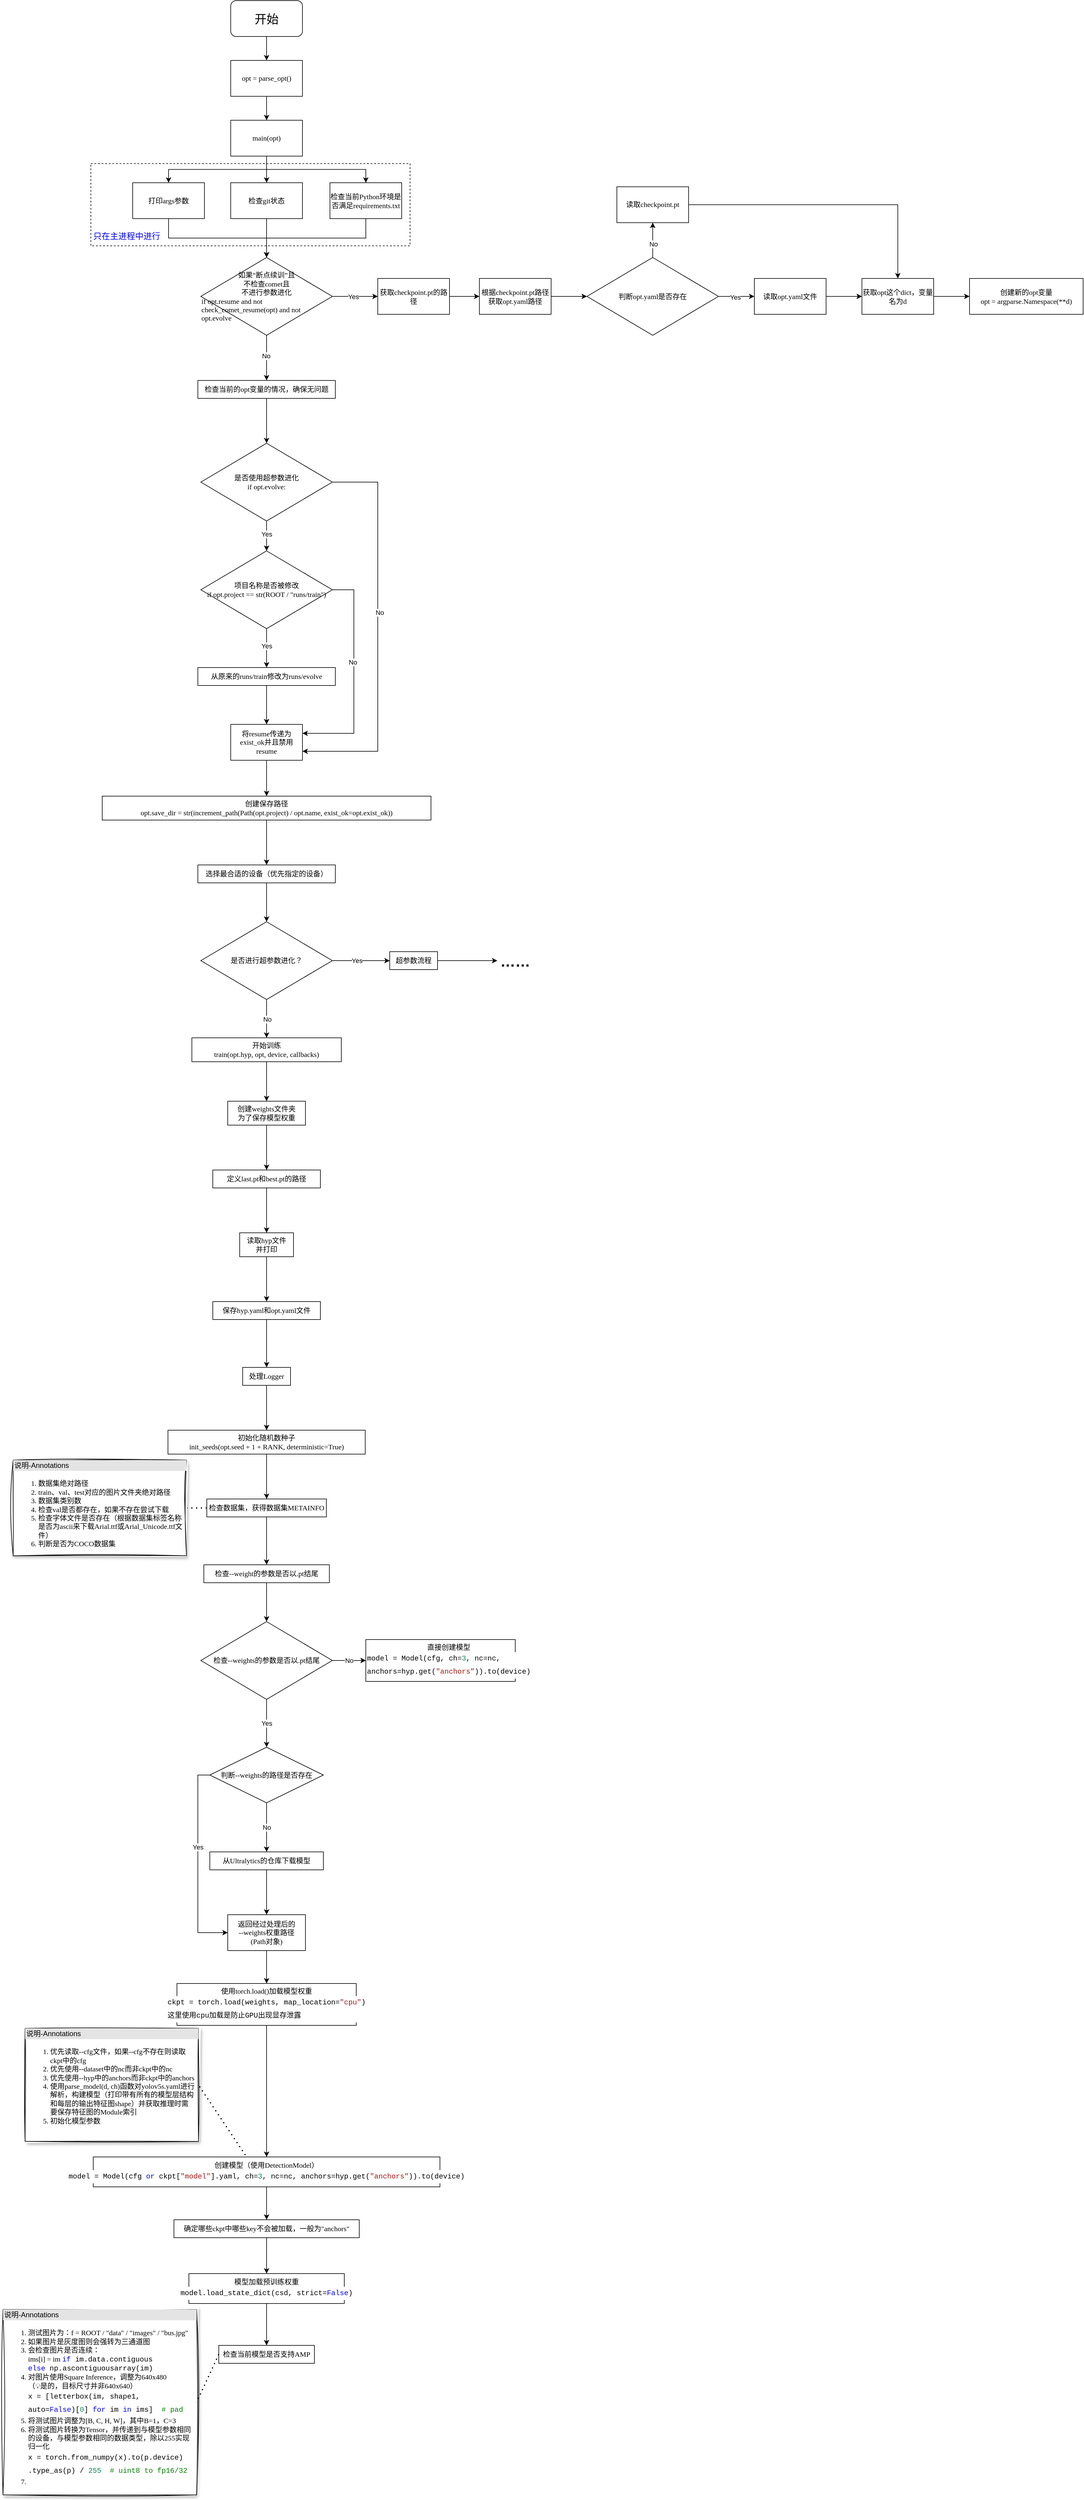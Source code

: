<mxfile version="24.4.0" type="device">
  <diagram name="第 1 页" id="eEhUsau1_-TQa2thH9IJ">
    <mxGraphModel dx="2010" dy="692" grid="1" gridSize="10" guides="1" tooltips="1" connect="1" arrows="1" fold="1" page="1" pageScale="1" pageWidth="827" pageHeight="1169" math="0" shadow="0">
      <root>
        <mxCell id="0" />
        <mxCell id="1" parent="0" />
        <mxCell id="mUQayeZ_h1jQXP3000x1-3" value="" style="edgeStyle=orthogonalEdgeStyle;rounded=0;orthogonalLoop=1;jettySize=auto;html=1;fontFamily=Sarasa Mono SC;" parent="1" source="mUQayeZ_h1jQXP3000x1-1" target="mUQayeZ_h1jQXP3000x1-2" edge="1">
          <mxGeometry relative="1" as="geometry" />
        </mxCell>
        <mxCell id="mUQayeZ_h1jQXP3000x1-1" value="开始" style="rounded=1;whiteSpace=wrap;html=1;fontSize=20;fontFamily=Sarasa Mono SC;" parent="1" vertex="1">
          <mxGeometry x="354" y="30" width="120" height="60" as="geometry" />
        </mxCell>
        <mxCell id="mUQayeZ_h1jQXP3000x1-5" value="" style="edgeStyle=orthogonalEdgeStyle;rounded=0;orthogonalLoop=1;jettySize=auto;html=1;fontFamily=Sarasa Mono SC;" parent="1" source="mUQayeZ_h1jQXP3000x1-2" target="mUQayeZ_h1jQXP3000x1-4" edge="1">
          <mxGeometry relative="1" as="geometry" />
        </mxCell>
        <mxCell id="mUQayeZ_h1jQXP3000x1-2" value="opt = parse_opt()" style="rounded=0;whiteSpace=wrap;html=1;fontFamily=Sarasa Mono SC;" parent="1" vertex="1">
          <mxGeometry x="354" y="130" width="120" height="60" as="geometry" />
        </mxCell>
        <mxCell id="mUQayeZ_h1jQXP3000x1-33" style="edgeStyle=orthogonalEdgeStyle;rounded=0;orthogonalLoop=1;jettySize=auto;html=1;exitX=0.5;exitY=1;exitDx=0;exitDy=0;entryX=0.5;entryY=0;entryDx=0;entryDy=0;" parent="1" source="mUQayeZ_h1jQXP3000x1-4" target="mUQayeZ_h1jQXP3000x1-13" edge="1">
          <mxGeometry relative="1" as="geometry" />
        </mxCell>
        <mxCell id="mUQayeZ_h1jQXP3000x1-34" style="edgeStyle=orthogonalEdgeStyle;rounded=0;orthogonalLoop=1;jettySize=auto;html=1;exitX=0.5;exitY=1;exitDx=0;exitDy=0;entryX=0.5;entryY=0;entryDx=0;entryDy=0;" parent="1" source="mUQayeZ_h1jQXP3000x1-4" target="mUQayeZ_h1jQXP3000x1-12" edge="1">
          <mxGeometry relative="1" as="geometry" />
        </mxCell>
        <mxCell id="mUQayeZ_h1jQXP3000x1-35" style="edgeStyle=orthogonalEdgeStyle;rounded=0;orthogonalLoop=1;jettySize=auto;html=1;exitX=0.5;exitY=1;exitDx=0;exitDy=0;entryX=0.5;entryY=0;entryDx=0;entryDy=0;" parent="1" source="mUQayeZ_h1jQXP3000x1-4" target="mUQayeZ_h1jQXP3000x1-14" edge="1">
          <mxGeometry relative="1" as="geometry" />
        </mxCell>
        <mxCell id="mUQayeZ_h1jQXP3000x1-4" value="main(opt)" style="rounded=0;whiteSpace=wrap;html=1;fontFamily=Sarasa Mono SC;" parent="1" vertex="1">
          <mxGeometry x="354" y="230" width="120" height="60" as="geometry" />
        </mxCell>
        <mxCell id="mUQayeZ_h1jQXP3000x1-27" style="edgeStyle=orthogonalEdgeStyle;rounded=0;orthogonalLoop=1;jettySize=auto;html=1;exitX=0.5;exitY=1;exitDx=0;exitDy=0;entryX=0.5;entryY=0;entryDx=0;entryDy=0;" parent="1" source="mUQayeZ_h1jQXP3000x1-12" target="mUQayeZ_h1jQXP3000x1-26" edge="1">
          <mxGeometry relative="1" as="geometry" />
        </mxCell>
        <mxCell id="mUQayeZ_h1jQXP3000x1-12" value="打印args参数" style="rounded=0;whiteSpace=wrap;html=1;fontFamily=Sarasa Mono SC;" parent="1" vertex="1">
          <mxGeometry x="190" y="334.5" width="120" height="60" as="geometry" />
        </mxCell>
        <mxCell id="mUQayeZ_h1jQXP3000x1-28" style="edgeStyle=orthogonalEdgeStyle;rounded=0;orthogonalLoop=1;jettySize=auto;html=1;exitX=0.5;exitY=1;exitDx=0;exitDy=0;entryX=0.5;entryY=0;entryDx=0;entryDy=0;" parent="1" source="mUQayeZ_h1jQXP3000x1-13" target="mUQayeZ_h1jQXP3000x1-26" edge="1">
          <mxGeometry relative="1" as="geometry" />
        </mxCell>
        <mxCell id="mUQayeZ_h1jQXP3000x1-13" value="检查git状态" style="rounded=0;whiteSpace=wrap;html=1;fontFamily=Sarasa Mono SC;" parent="1" vertex="1">
          <mxGeometry x="354" y="334.5" width="120" height="60" as="geometry" />
        </mxCell>
        <mxCell id="mUQayeZ_h1jQXP3000x1-29" style="edgeStyle=orthogonalEdgeStyle;rounded=0;orthogonalLoop=1;jettySize=auto;html=1;exitX=0.5;exitY=1;exitDx=0;exitDy=0;entryX=0.5;entryY=0;entryDx=0;entryDy=0;" parent="1" source="mUQayeZ_h1jQXP3000x1-14" target="mUQayeZ_h1jQXP3000x1-26" edge="1">
          <mxGeometry relative="1" as="geometry" />
        </mxCell>
        <mxCell id="mUQayeZ_h1jQXP3000x1-14" value="检查当前Python环境是否满足requirements.txt" style="rounded=0;whiteSpace=wrap;html=1;fontFamily=Sarasa Mono SC;" parent="1" vertex="1">
          <mxGeometry x="520" y="334.5" width="120" height="60" as="geometry" />
        </mxCell>
        <mxCell id="mUQayeZ_h1jQXP3000x1-38" value="" style="edgeStyle=orthogonalEdgeStyle;rounded=0;orthogonalLoop=1;jettySize=auto;html=1;" parent="1" source="mUQayeZ_h1jQXP3000x1-26" target="mUQayeZ_h1jQXP3000x1-37" edge="1">
          <mxGeometry relative="1" as="geometry" />
        </mxCell>
        <mxCell id="mUQayeZ_h1jQXP3000x1-39" value="Yes" style="edgeLabel;html=1;align=center;verticalAlign=middle;resizable=0;points=[];" parent="mUQayeZ_h1jQXP3000x1-38" vertex="1" connectable="0">
          <mxGeometry x="-0.175" y="3" relative="1" as="geometry">
            <mxPoint x="3" y="3" as="offset" />
          </mxGeometry>
        </mxCell>
        <mxCell id="mUQayeZ_h1jQXP3000x1-57" style="edgeStyle=orthogonalEdgeStyle;rounded=0;orthogonalLoop=1;jettySize=auto;html=1;exitX=0.5;exitY=1;exitDx=0;exitDy=0;entryX=0.5;entryY=0;entryDx=0;entryDy=0;" parent="1" source="mUQayeZ_h1jQXP3000x1-26" target="mUQayeZ_h1jQXP3000x1-56" edge="1">
          <mxGeometry relative="1" as="geometry" />
        </mxCell>
        <mxCell id="mUQayeZ_h1jQXP3000x1-58" value="No" style="edgeLabel;html=1;align=center;verticalAlign=middle;resizable=0;points=[];" parent="mUQayeZ_h1jQXP3000x1-57" vertex="1" connectable="0">
          <mxGeometry x="-0.085" y="-1" relative="1" as="geometry">
            <mxPoint as="offset" />
          </mxGeometry>
        </mxCell>
        <mxCell id="mUQayeZ_h1jQXP3000x1-26" value="&lt;div&gt;如果“断点续训”且&lt;/div&gt;&lt;div&gt;不检查comet且&lt;/div&gt;&lt;div&gt;不进行参数进化&lt;/div&gt;&lt;div style=&quot;text-align: left;&quot;&gt;&lt;span style=&quot;background-color: initial;&quot;&gt;if opt.resume and not check_comet_resume(opt) and not opt.evolve&lt;/span&gt;&lt;/div&gt;" style="rhombus;whiteSpace=wrap;html=1;fontFamily=Sarasa Mono SC;" parent="1" vertex="1">
          <mxGeometry x="304" y="459.5" width="220" height="130" as="geometry" />
        </mxCell>
        <mxCell id="mUQayeZ_h1jQXP3000x1-41" value="" style="edgeStyle=orthogonalEdgeStyle;rounded=0;orthogonalLoop=1;jettySize=auto;html=1;" parent="1" source="mUQayeZ_h1jQXP3000x1-37" target="mUQayeZ_h1jQXP3000x1-40" edge="1">
          <mxGeometry relative="1" as="geometry" />
        </mxCell>
        <mxCell id="mUQayeZ_h1jQXP3000x1-37" value="获取checkpoint.pt的路径" style="rounded=0;whiteSpace=wrap;html=1;fontFamily=Sarasa Mono SC;" parent="1" vertex="1">
          <mxGeometry x="600" y="494.5" width="120" height="60" as="geometry" />
        </mxCell>
        <mxCell id="mUQayeZ_h1jQXP3000x1-43" value="" style="edgeStyle=orthogonalEdgeStyle;rounded=0;orthogonalLoop=1;jettySize=auto;html=1;" parent="1" source="mUQayeZ_h1jQXP3000x1-40" target="mUQayeZ_h1jQXP3000x1-42" edge="1">
          <mxGeometry relative="1" as="geometry" />
        </mxCell>
        <mxCell id="mUQayeZ_h1jQXP3000x1-40" value="根据checkpoint.pt路径获取opt.yaml路径" style="rounded=0;whiteSpace=wrap;html=1;fontFamily=Sarasa Mono SC;" parent="1" vertex="1">
          <mxGeometry x="770" y="494.5" width="120" height="60" as="geometry" />
        </mxCell>
        <mxCell id="mUQayeZ_h1jQXP3000x1-45" value="" style="edgeStyle=orthogonalEdgeStyle;rounded=0;orthogonalLoop=1;jettySize=auto;html=1;" parent="1" source="mUQayeZ_h1jQXP3000x1-42" target="mUQayeZ_h1jQXP3000x1-44" edge="1">
          <mxGeometry relative="1" as="geometry" />
        </mxCell>
        <mxCell id="mUQayeZ_h1jQXP3000x1-46" value="Yes" style="edgeLabel;html=1;align=center;verticalAlign=middle;resizable=0;points=[];" parent="mUQayeZ_h1jQXP3000x1-45" vertex="1" connectable="0">
          <mxGeometry x="-0.072" y="-1" relative="1" as="geometry">
            <mxPoint as="offset" />
          </mxGeometry>
        </mxCell>
        <mxCell id="mUQayeZ_h1jQXP3000x1-48" value="" style="edgeStyle=orthogonalEdgeStyle;rounded=0;orthogonalLoop=1;jettySize=auto;html=1;" parent="1" source="mUQayeZ_h1jQXP3000x1-42" target="mUQayeZ_h1jQXP3000x1-47" edge="1">
          <mxGeometry relative="1" as="geometry" />
        </mxCell>
        <mxCell id="mUQayeZ_h1jQXP3000x1-49" value="No" style="edgeLabel;html=1;align=center;verticalAlign=middle;resizable=0;points=[];" parent="mUQayeZ_h1jQXP3000x1-48" vertex="1" connectable="0">
          <mxGeometry x="-0.233" y="-1" relative="1" as="geometry">
            <mxPoint as="offset" />
          </mxGeometry>
        </mxCell>
        <mxCell id="mUQayeZ_h1jQXP3000x1-42" value="判断opt.yaml是否存在&lt;div&gt;&lt;/div&gt;" style="rhombus;whiteSpace=wrap;html=1;fontFamily=Sarasa Mono SC;" parent="1" vertex="1">
          <mxGeometry x="950" y="459.5" width="220" height="130" as="geometry" />
        </mxCell>
        <mxCell id="mUQayeZ_h1jQXP3000x1-52" value="" style="edgeStyle=orthogonalEdgeStyle;rounded=0;orthogonalLoop=1;jettySize=auto;html=1;" parent="1" source="mUQayeZ_h1jQXP3000x1-44" target="mUQayeZ_h1jQXP3000x1-51" edge="1">
          <mxGeometry relative="1" as="geometry" />
        </mxCell>
        <mxCell id="mUQayeZ_h1jQXP3000x1-44" value="读取opt.yaml文件" style="rounded=0;whiteSpace=wrap;html=1;fontFamily=Sarasa Mono SC;" parent="1" vertex="1">
          <mxGeometry x="1230" y="494.5" width="120" height="60" as="geometry" />
        </mxCell>
        <mxCell id="mUQayeZ_h1jQXP3000x1-53" style="edgeStyle=orthogonalEdgeStyle;rounded=0;orthogonalLoop=1;jettySize=auto;html=1;exitX=1;exitY=0.5;exitDx=0;exitDy=0;" parent="1" source="mUQayeZ_h1jQXP3000x1-47" target="mUQayeZ_h1jQXP3000x1-51" edge="1">
          <mxGeometry relative="1" as="geometry" />
        </mxCell>
        <mxCell id="mUQayeZ_h1jQXP3000x1-47" value="读取checkpoint.pt" style="rounded=0;whiteSpace=wrap;html=1;fontFamily=Sarasa Mono SC;" parent="1" vertex="1">
          <mxGeometry x="1000" y="341.25" width="120" height="60" as="geometry" />
        </mxCell>
        <mxCell id="mUQayeZ_h1jQXP3000x1-50" value="只在主进程中进行" style="rounded=1;whiteSpace=wrap;html=1;fontFamily=Sarasa Mono SC;fillColor=none;strokeColor=none;fontColor=#0000FF;fontSize=14;" parent="1" vertex="1">
          <mxGeometry x="120" y="410" width="120" height="30" as="geometry" />
        </mxCell>
        <mxCell id="mUQayeZ_h1jQXP3000x1-55" value="" style="edgeStyle=orthogonalEdgeStyle;rounded=0;orthogonalLoop=1;jettySize=auto;html=1;" parent="1" source="mUQayeZ_h1jQXP3000x1-51" target="mUQayeZ_h1jQXP3000x1-54" edge="1">
          <mxGeometry relative="1" as="geometry" />
        </mxCell>
        <mxCell id="mUQayeZ_h1jQXP3000x1-51" value="获取opt这个dict，变量名为d" style="rounded=0;whiteSpace=wrap;html=1;fontFamily=Sarasa Mono SC;" parent="1" vertex="1">
          <mxGeometry x="1410" y="494.5" width="120" height="60" as="geometry" />
        </mxCell>
        <mxCell id="mUQayeZ_h1jQXP3000x1-54" value="创建新的opt变量&lt;br&gt;opt = argparse.Namespace(**d)" style="rounded=0;whiteSpace=wrap;html=1;fontFamily=Sarasa Mono SC;" parent="1" vertex="1">
          <mxGeometry x="1590" y="494.5" width="190" height="60" as="geometry" />
        </mxCell>
        <mxCell id="mUQayeZ_h1jQXP3000x1-60" value="" style="edgeStyle=orthogonalEdgeStyle;rounded=0;orthogonalLoop=1;jettySize=auto;html=1;" parent="1" source="mUQayeZ_h1jQXP3000x1-56" target="mUQayeZ_h1jQXP3000x1-59" edge="1">
          <mxGeometry relative="1" as="geometry" />
        </mxCell>
        <mxCell id="mUQayeZ_h1jQXP3000x1-56" value="检查当前的opt变量的情况，确保无问题" style="rounded=0;whiteSpace=wrap;html=1;fontFamily=Sarasa Mono SC;" parent="1" vertex="1">
          <mxGeometry x="299" y="665" width="230" height="30" as="geometry" />
        </mxCell>
        <mxCell id="mUQayeZ_h1jQXP3000x1-63" value="" style="edgeStyle=orthogonalEdgeStyle;rounded=0;orthogonalLoop=1;jettySize=auto;html=1;" parent="1" source="mUQayeZ_h1jQXP3000x1-59" target="mUQayeZ_h1jQXP3000x1-62" edge="1">
          <mxGeometry relative="1" as="geometry" />
        </mxCell>
        <mxCell id="mUQayeZ_h1jQXP3000x1-64" value="Yes" style="edgeLabel;html=1;align=center;verticalAlign=middle;resizable=0;points=[];" parent="mUQayeZ_h1jQXP3000x1-63" vertex="1" connectable="0">
          <mxGeometry x="-0.113" relative="1" as="geometry">
            <mxPoint as="offset" />
          </mxGeometry>
        </mxCell>
        <mxCell id="mUQayeZ_h1jQXP3000x1-70" style="edgeStyle=orthogonalEdgeStyle;rounded=0;orthogonalLoop=1;jettySize=auto;html=1;exitX=1;exitY=0.5;exitDx=0;exitDy=0;entryX=1;entryY=0.75;entryDx=0;entryDy=0;" parent="1" source="mUQayeZ_h1jQXP3000x1-59" target="mUQayeZ_h1jQXP3000x1-68" edge="1">
          <mxGeometry relative="1" as="geometry">
            <mxPoint x="540" y="1310" as="targetPoint" />
            <Array as="points">
              <mxPoint x="600" y="835" />
              <mxPoint x="600" y="1285" />
            </Array>
          </mxGeometry>
        </mxCell>
        <mxCell id="mUQayeZ_h1jQXP3000x1-71" value="No" style="edgeLabel;html=1;align=center;verticalAlign=middle;resizable=0;points=[];" parent="mUQayeZ_h1jQXP3000x1-70" vertex="1" connectable="0">
          <mxGeometry x="-0.1" y="3" relative="1" as="geometry">
            <mxPoint as="offset" />
          </mxGeometry>
        </mxCell>
        <mxCell id="mUQayeZ_h1jQXP3000x1-59" value="&lt;div&gt;是否使用超参数进化&lt;/div&gt;&lt;div&gt;if opt.evolve:&lt;br&gt;&lt;/div&gt;" style="rhombus;whiteSpace=wrap;html=1;fontFamily=Sarasa Mono SC;" parent="1" vertex="1">
          <mxGeometry x="304" y="770" width="220" height="130" as="geometry" />
        </mxCell>
        <mxCell id="mUQayeZ_h1jQXP3000x1-66" value="" style="edgeStyle=orthogonalEdgeStyle;rounded=0;orthogonalLoop=1;jettySize=auto;html=1;" parent="1" source="mUQayeZ_h1jQXP3000x1-62" target="mUQayeZ_h1jQXP3000x1-65" edge="1">
          <mxGeometry relative="1" as="geometry" />
        </mxCell>
        <mxCell id="mUQayeZ_h1jQXP3000x1-67" value="Yes" style="edgeLabel;html=1;align=center;verticalAlign=middle;resizable=0;points=[];" parent="mUQayeZ_h1jQXP3000x1-66" vertex="1" connectable="0">
          <mxGeometry x="-0.113" relative="1" as="geometry">
            <mxPoint as="offset" />
          </mxGeometry>
        </mxCell>
        <mxCell id="mUQayeZ_h1jQXP3000x1-72" style="edgeStyle=orthogonalEdgeStyle;rounded=0;orthogonalLoop=1;jettySize=auto;html=1;exitX=1;exitY=0.5;exitDx=0;exitDy=0;entryX=1;entryY=0.25;entryDx=0;entryDy=0;" parent="1" source="mUQayeZ_h1jQXP3000x1-62" target="mUQayeZ_h1jQXP3000x1-68" edge="1">
          <mxGeometry relative="1" as="geometry">
            <Array as="points">
              <mxPoint x="560" y="1015" />
              <mxPoint x="560" y="1255" />
            </Array>
          </mxGeometry>
        </mxCell>
        <mxCell id="mUQayeZ_h1jQXP3000x1-74" value="No" style="edgeLabel;html=1;align=center;verticalAlign=middle;resizable=0;points=[];" parent="mUQayeZ_h1jQXP3000x1-72" vertex="1" connectable="0">
          <mxGeometry x="-0.134" y="-2" relative="1" as="geometry">
            <mxPoint as="offset" />
          </mxGeometry>
        </mxCell>
        <mxCell id="mUQayeZ_h1jQXP3000x1-62" value="&lt;div&gt;项目名称是否被修改&lt;br&gt;if opt.project == str(ROOT / &quot;runs/train&quot;)&lt;br&gt;&lt;/div&gt;" style="rhombus;whiteSpace=wrap;html=1;fontFamily=Sarasa Mono SC;" parent="1" vertex="1">
          <mxGeometry x="304" y="950" width="220" height="130" as="geometry" />
        </mxCell>
        <mxCell id="mUQayeZ_h1jQXP3000x1-69" style="edgeStyle=orthogonalEdgeStyle;rounded=0;orthogonalLoop=1;jettySize=auto;html=1;exitX=0.5;exitY=1;exitDx=0;exitDy=0;" parent="1" source="mUQayeZ_h1jQXP3000x1-65" target="mUQayeZ_h1jQXP3000x1-68" edge="1">
          <mxGeometry relative="1" as="geometry" />
        </mxCell>
        <mxCell id="mUQayeZ_h1jQXP3000x1-65" value="从原来的runs/train修改为runs/evolve" style="rounded=0;whiteSpace=wrap;html=1;fontFamily=Sarasa Mono SC;" parent="1" vertex="1">
          <mxGeometry x="299" y="1145" width="230" height="30" as="geometry" />
        </mxCell>
        <mxCell id="mUQayeZ_h1jQXP3000x1-77" value="" style="edgeStyle=orthogonalEdgeStyle;rounded=0;orthogonalLoop=1;jettySize=auto;html=1;" parent="1" source="mUQayeZ_h1jQXP3000x1-68" target="mUQayeZ_h1jQXP3000x1-76" edge="1">
          <mxGeometry relative="1" as="geometry" />
        </mxCell>
        <mxCell id="mUQayeZ_h1jQXP3000x1-68" value="将resume传递为exist_ok并且禁用resume" style="rounded=0;whiteSpace=wrap;html=1;fontFamily=Sarasa Mono SC;" parent="1" vertex="1">
          <mxGeometry x="354" y="1240" width="120" height="60" as="geometry" />
        </mxCell>
        <mxCell id="Hkj60ymFyCVUOzTCcBYO-2" value="" style="edgeStyle=orthogonalEdgeStyle;rounded=0;orthogonalLoop=1;jettySize=auto;html=1;" parent="1" source="mUQayeZ_h1jQXP3000x1-76" target="Hkj60ymFyCVUOzTCcBYO-1" edge="1">
          <mxGeometry relative="1" as="geometry" />
        </mxCell>
        <mxCell id="mUQayeZ_h1jQXP3000x1-76" value="&lt;div&gt;创建保存路径&lt;/div&gt;&lt;div style=&quot;text-align: left;&quot;&gt;opt.save_dir = str(increment_path(Path(opt.project) / opt.name, exist_ok=opt.exist_ok))&lt;/div&gt;" style="rounded=0;whiteSpace=wrap;html=1;fontFamily=Sarasa Mono SC;align=center;" parent="1" vertex="1">
          <mxGeometry x="139" y="1360" width="550" height="40" as="geometry" />
        </mxCell>
        <mxCell id="Hkj60ymFyCVUOzTCcBYO-5" value="" style="edgeStyle=orthogonalEdgeStyle;rounded=0;orthogonalLoop=1;jettySize=auto;html=1;" parent="1" source="Hkj60ymFyCVUOzTCcBYO-1" target="Hkj60ymFyCVUOzTCcBYO-3" edge="1">
          <mxGeometry relative="1" as="geometry" />
        </mxCell>
        <mxCell id="Hkj60ymFyCVUOzTCcBYO-1" value="选择最合适的设备（优先指定的设备）" style="rounded=0;whiteSpace=wrap;html=1;fontFamily=Sarasa Mono SC;" parent="1" vertex="1">
          <mxGeometry x="299" y="1475" width="230" height="30" as="geometry" />
        </mxCell>
        <mxCell id="Hkj60ymFyCVUOzTCcBYO-6" value="" style="edgeStyle=orthogonalEdgeStyle;rounded=0;orthogonalLoop=1;jettySize=auto;html=1;" parent="1" source="Hkj60ymFyCVUOzTCcBYO-3" target="Hkj60ymFyCVUOzTCcBYO-4" edge="1">
          <mxGeometry relative="1" as="geometry" />
        </mxCell>
        <mxCell id="Hkj60ymFyCVUOzTCcBYO-7" value="Yes" style="edgeLabel;html=1;align=center;verticalAlign=middle;resizable=0;points=[];" parent="Hkj60ymFyCVUOzTCcBYO-6" vertex="1" connectable="0">
          <mxGeometry x="-0.158" relative="1" as="geometry">
            <mxPoint as="offset" />
          </mxGeometry>
        </mxCell>
        <mxCell id="Hkj60ymFyCVUOzTCcBYO-11" value="" style="edgeStyle=orthogonalEdgeStyle;rounded=0;orthogonalLoop=1;jettySize=auto;html=1;" parent="1" source="Hkj60ymFyCVUOzTCcBYO-3" target="Hkj60ymFyCVUOzTCcBYO-8" edge="1">
          <mxGeometry relative="1" as="geometry" />
        </mxCell>
        <mxCell id="Hkj60ymFyCVUOzTCcBYO-12" value="No" style="edgeLabel;html=1;align=center;verticalAlign=middle;resizable=0;points=[];" parent="Hkj60ymFyCVUOzTCcBYO-11" vertex="1" connectable="0">
          <mxGeometry x="0.037" y="1" relative="1" as="geometry">
            <mxPoint as="offset" />
          </mxGeometry>
        </mxCell>
        <mxCell id="Hkj60ymFyCVUOzTCcBYO-3" value="&lt;div&gt;是否进行超参数进化？&lt;/div&gt;" style="rhombus;whiteSpace=wrap;html=1;fontFamily=Sarasa Mono SC;" parent="1" vertex="1">
          <mxGeometry x="304" y="1570" width="220" height="130" as="geometry" />
        </mxCell>
        <mxCell id="Hkj60ymFyCVUOzTCcBYO-10" value="" style="edgeStyle=orthogonalEdgeStyle;rounded=0;orthogonalLoop=1;jettySize=auto;html=1;" parent="1" source="Hkj60ymFyCVUOzTCcBYO-4" target="Hkj60ymFyCVUOzTCcBYO-9" edge="1">
          <mxGeometry relative="1" as="geometry" />
        </mxCell>
        <mxCell id="Hkj60ymFyCVUOzTCcBYO-4" value="超参数流程" style="rounded=0;whiteSpace=wrap;html=1;fontFamily=Sarasa Mono SC;" parent="1" vertex="1">
          <mxGeometry x="620" y="1620" width="80" height="30" as="geometry" />
        </mxCell>
        <mxCell id="Hkj60ymFyCVUOzTCcBYO-14" value="" style="edgeStyle=orthogonalEdgeStyle;rounded=0;orthogonalLoop=1;jettySize=auto;html=1;" parent="1" source="Hkj60ymFyCVUOzTCcBYO-8" target="Hkj60ymFyCVUOzTCcBYO-13" edge="1">
          <mxGeometry relative="1" as="geometry" />
        </mxCell>
        <mxCell id="Hkj60ymFyCVUOzTCcBYO-8" value="开始训练&lt;br&gt;train(opt.hyp, opt, device, callbacks)" style="rounded=0;whiteSpace=wrap;html=1;fontFamily=Sarasa Mono SC;" parent="1" vertex="1">
          <mxGeometry x="289" y="1764" width="250" height="40" as="geometry" />
        </mxCell>
        <mxCell id="Hkj60ymFyCVUOzTCcBYO-9" value="……" style="text;html=1;align=center;verticalAlign=middle;whiteSpace=wrap;rounded=0;fontSize=25;fontStyle=1" parent="1" vertex="1">
          <mxGeometry x="800" y="1620" width="60" height="30" as="geometry" />
        </mxCell>
        <mxCell id="Hkj60ymFyCVUOzTCcBYO-16" value="" style="edgeStyle=orthogonalEdgeStyle;rounded=0;orthogonalLoop=1;jettySize=auto;html=1;" parent="1" source="Hkj60ymFyCVUOzTCcBYO-13" target="Hkj60ymFyCVUOzTCcBYO-15" edge="1">
          <mxGeometry relative="1" as="geometry" />
        </mxCell>
        <mxCell id="Hkj60ymFyCVUOzTCcBYO-13" value="创建weights文件夹&lt;br&gt;为了保存模型权重" style="rounded=0;whiteSpace=wrap;html=1;fontFamily=Sarasa Mono SC;" parent="1" vertex="1">
          <mxGeometry x="349" y="1870" width="130" height="40" as="geometry" />
        </mxCell>
        <mxCell id="Hkj60ymFyCVUOzTCcBYO-18" value="" style="edgeStyle=orthogonalEdgeStyle;rounded=0;orthogonalLoop=1;jettySize=auto;html=1;" parent="1" source="Hkj60ymFyCVUOzTCcBYO-15" target="Hkj60ymFyCVUOzTCcBYO-17" edge="1">
          <mxGeometry relative="1" as="geometry" />
        </mxCell>
        <mxCell id="Hkj60ymFyCVUOzTCcBYO-15" value="定义last.pt和best.pt的路径" style="rounded=0;whiteSpace=wrap;html=1;fontFamily=Sarasa Mono SC;" parent="1" vertex="1">
          <mxGeometry x="324" y="1985" width="180" height="30" as="geometry" />
        </mxCell>
        <mxCell id="Hkj60ymFyCVUOzTCcBYO-20" value="" style="edgeStyle=orthogonalEdgeStyle;rounded=0;orthogonalLoop=1;jettySize=auto;html=1;" parent="1" source="Hkj60ymFyCVUOzTCcBYO-17" target="Hkj60ymFyCVUOzTCcBYO-19" edge="1">
          <mxGeometry relative="1" as="geometry" />
        </mxCell>
        <mxCell id="Hkj60ymFyCVUOzTCcBYO-17" value="读取hyp文件&lt;br&gt;并打印" style="rounded=0;whiteSpace=wrap;html=1;fontFamily=Sarasa Mono SC;" parent="1" vertex="1">
          <mxGeometry x="369" y="2090" width="90" height="40" as="geometry" />
        </mxCell>
        <mxCell id="Hkj60ymFyCVUOzTCcBYO-22" value="" style="edgeStyle=orthogonalEdgeStyle;rounded=0;orthogonalLoop=1;jettySize=auto;html=1;" parent="1" source="Hkj60ymFyCVUOzTCcBYO-19" target="Hkj60ymFyCVUOzTCcBYO-21" edge="1">
          <mxGeometry relative="1" as="geometry" />
        </mxCell>
        <mxCell id="Hkj60ymFyCVUOzTCcBYO-19" value="保存hyp.yaml和opt.yaml文件" style="rounded=0;whiteSpace=wrap;html=1;fontFamily=Sarasa Mono SC;" parent="1" vertex="1">
          <mxGeometry x="324" y="2205" width="180" height="30" as="geometry" />
        </mxCell>
        <mxCell id="Hkj60ymFyCVUOzTCcBYO-24" value="" style="edgeStyle=orthogonalEdgeStyle;rounded=0;orthogonalLoop=1;jettySize=auto;html=1;" parent="1" source="Hkj60ymFyCVUOzTCcBYO-21" target="Hkj60ymFyCVUOzTCcBYO-23" edge="1">
          <mxGeometry relative="1" as="geometry" />
        </mxCell>
        <mxCell id="Hkj60ymFyCVUOzTCcBYO-21" value="处理Logger" style="rounded=0;whiteSpace=wrap;html=1;fontFamily=Sarasa Mono SC;" parent="1" vertex="1">
          <mxGeometry x="374" y="2315" width="80" height="30" as="geometry" />
        </mxCell>
        <mxCell id="Hkj60ymFyCVUOzTCcBYO-26" value="" style="edgeStyle=orthogonalEdgeStyle;rounded=0;orthogonalLoop=1;jettySize=auto;html=1;" parent="1" source="Hkj60ymFyCVUOzTCcBYO-23" target="Hkj60ymFyCVUOzTCcBYO-25" edge="1">
          <mxGeometry relative="1" as="geometry" />
        </mxCell>
        <mxCell id="Hkj60ymFyCVUOzTCcBYO-23" value="初始化随机数种子&lt;br&gt;init_seeds(opt.seed + 1 + RANK, deterministic=True)" style="rounded=0;whiteSpace=wrap;html=1;fontFamily=Sarasa Mono SC;" parent="1" vertex="1">
          <mxGeometry x="249" y="2420" width="330" height="40" as="geometry" />
        </mxCell>
        <mxCell id="BCvLZIbYuzWnrw0KbmkF-1" value="" style="edgeStyle=orthogonalEdgeStyle;rounded=0;orthogonalLoop=1;jettySize=auto;html=1;" edge="1" parent="1" source="Hkj60ymFyCVUOzTCcBYO-25" target="Hkj60ymFyCVUOzTCcBYO-38">
          <mxGeometry relative="1" as="geometry" />
        </mxCell>
        <mxCell id="Hkj60ymFyCVUOzTCcBYO-25" value="检查数据集，获得数据集METAINFO" style="rounded=0;whiteSpace=wrap;html=1;fontFamily=Sarasa Mono SC;" parent="1" vertex="1">
          <mxGeometry x="314" y="2535" width="200" height="30" as="geometry" />
        </mxCell>
        <mxCell id="Hkj60ymFyCVUOzTCcBYO-27" value="" style="endArrow=none;dashed=1;html=1;dashPattern=1 3;strokeWidth=2;rounded=0;exitX=0;exitY=0.5;exitDx=0;exitDy=0;entryX=1;entryY=0.5;entryDx=0;entryDy=0;" parent="1" source="Hkj60ymFyCVUOzTCcBYO-25" edge="1" target="Hkj60ymFyCVUOzTCcBYO-37">
          <mxGeometry width="50" height="50" relative="1" as="geometry">
            <mxPoint x="340" y="2560" as="sourcePoint" />
            <mxPoint x="310" y="2510" as="targetPoint" />
          </mxGeometry>
        </mxCell>
        <mxCell id="Hkj60ymFyCVUOzTCcBYO-28" value="" style="rounded=0;whiteSpace=wrap;html=1;fillColor=none;dashed=1;" parent="1" vertex="1">
          <mxGeometry x="120" y="302.5" width="534" height="137.5" as="geometry" />
        </mxCell>
        <mxCell id="Hkj60ymFyCVUOzTCcBYO-37" value="&lt;div style=&quot;box-sizing:border-box;width:100%;background:#e4e4e4;padding:2px;&quot;&gt;说明-Annotations&lt;/div&gt;&lt;table style=&quot;width:100%;font-size:1em;&quot; cellpadding=&quot;2&quot; cellspacing=&quot;0&quot;&gt;&lt;tbody&gt;&lt;tr&gt;&lt;td&gt;&lt;ol style=&quot;font-family: &amp;quot;Sarasa Mono SC&amp;quot;;&quot;&gt;&lt;li&gt;数据集绝对路径&lt;/li&gt;&lt;li&gt;train、val、test对应的图片文件夹绝对路径&lt;/li&gt;&lt;li&gt;数据集类别数&lt;/li&gt;&lt;li&gt;检查val是否都存在，如果不存在尝试下载&lt;/li&gt;&lt;li&gt;检查字体文件是否存在（根据数据集标签名称是否为ascii来下载Arial.ttf或Arial_Unicode.ttf文件）&lt;/li&gt;&lt;li&gt;判断是否为COCO数据集&lt;/li&gt;&lt;/ol&gt;&lt;/td&gt;&lt;td&gt;&lt;br&gt;&lt;/td&gt;&lt;/tr&gt;&lt;/tbody&gt;&lt;/table&gt;" style="verticalAlign=top;align=left;overflow=fill;html=1;whiteSpace=wrap;sketch=1;curveFitting=1;jiggle=2;shadow=1;" parent="1" vertex="1">
          <mxGeometry x="-10" y="2470" width="290" height="160" as="geometry" />
        </mxCell>
        <mxCell id="BCvLZIbYuzWnrw0KbmkF-5" value="" style="edgeStyle=orthogonalEdgeStyle;rounded=0;orthogonalLoop=1;jettySize=auto;html=1;" edge="1" parent="1" source="Hkj60ymFyCVUOzTCcBYO-38" target="BCvLZIbYuzWnrw0KbmkF-4">
          <mxGeometry relative="1" as="geometry" />
        </mxCell>
        <mxCell id="Hkj60ymFyCVUOzTCcBYO-38" value="检查--weight的参数是否以.pt结尾" style="rounded=0;whiteSpace=wrap;html=1;fontFamily=Sarasa Mono SC;" parent="1" vertex="1">
          <mxGeometry x="309" y="2645" width="210" height="30" as="geometry" />
        </mxCell>
        <mxCell id="BCvLZIbYuzWnrw0KbmkF-7" value="No" style="edgeStyle=orthogonalEdgeStyle;rounded=0;orthogonalLoop=1;jettySize=auto;html=1;exitX=1;exitY=0.5;exitDx=0;exitDy=0;" edge="1" parent="1" source="BCvLZIbYuzWnrw0KbmkF-4" target="BCvLZIbYuzWnrw0KbmkF-6">
          <mxGeometry relative="1" as="geometry" />
        </mxCell>
        <mxCell id="BCvLZIbYuzWnrw0KbmkF-30" value="Yes" style="edgeStyle=orthogonalEdgeStyle;rounded=0;orthogonalLoop=1;jettySize=auto;html=1;" edge="1" parent="1" source="BCvLZIbYuzWnrw0KbmkF-4" target="BCvLZIbYuzWnrw0KbmkF-10">
          <mxGeometry relative="1" as="geometry" />
        </mxCell>
        <mxCell id="BCvLZIbYuzWnrw0KbmkF-4" value="&lt;div&gt;检查--weights的参数是否以.pt结尾&lt;/div&gt;" style="rhombus;whiteSpace=wrap;html=1;fontFamily=Sarasa Mono SC;" vertex="1" parent="1">
          <mxGeometry x="304" y="2740" width="220" height="130" as="geometry" />
        </mxCell>
        <mxCell id="BCvLZIbYuzWnrw0KbmkF-6" value="&lt;div style=&quot;text-align: center;&quot;&gt;&lt;span style=&quot;background-color: initial;&quot;&gt;直接创建模型&lt;/span&gt;&lt;/div&gt;&lt;div style=&quot;background-color: rgb(255, 255, 255); font-family: &amp;quot;Sarasa Mono SC&amp;quot;, Consolas, &amp;quot;Courier New&amp;quot;, monospace; line-height: 22px; white-space: pre;&quot;&gt;model = Model(cfg, ch=&lt;span style=&quot;color: #098658;&quot;&gt;3&lt;/span&gt;, nc=nc, &lt;/div&gt;&lt;div style=&quot;background-color: rgb(255, 255, 255); font-family: &amp;quot;Sarasa Mono SC&amp;quot;, Consolas, &amp;quot;Courier New&amp;quot;, monospace; line-height: 22px; white-space: pre;&quot;&gt;anchors=hyp.get(&lt;span style=&quot;color: #a31515;&quot;&gt;&quot;anchors&quot;&lt;/span&gt;)).to(device)&lt;/div&gt;" style="rounded=0;whiteSpace=wrap;html=1;fontFamily=Sarasa Mono SC;align=left;" vertex="1" parent="1">
          <mxGeometry x="580" y="2770" width="250" height="70" as="geometry" />
        </mxCell>
        <mxCell id="BCvLZIbYuzWnrw0KbmkF-12" value="No" style="edgeStyle=orthogonalEdgeStyle;rounded=0;orthogonalLoop=1;jettySize=auto;html=1;" edge="1" parent="1" source="BCvLZIbYuzWnrw0KbmkF-10" target="BCvLZIbYuzWnrw0KbmkF-11">
          <mxGeometry relative="1" as="geometry" />
        </mxCell>
        <mxCell id="BCvLZIbYuzWnrw0KbmkF-18" value="Yes" style="edgeStyle=orthogonalEdgeStyle;rounded=0;orthogonalLoop=1;jettySize=auto;html=1;exitX=0;exitY=0.5;exitDx=0;exitDy=0;entryX=0;entryY=0.5;entryDx=0;entryDy=0;" edge="1" parent="1" source="BCvLZIbYuzWnrw0KbmkF-10" target="BCvLZIbYuzWnrw0KbmkF-16">
          <mxGeometry x="-0.16" relative="1" as="geometry">
            <mxPoint as="offset" />
          </mxGeometry>
        </mxCell>
        <mxCell id="BCvLZIbYuzWnrw0KbmkF-10" value="判断--weights的路径是否存在" style="rhombus;whiteSpace=wrap;html=1;fontFamily=Sarasa Mono SC;" vertex="1" parent="1">
          <mxGeometry x="319" y="2950" width="190" height="93" as="geometry" />
        </mxCell>
        <mxCell id="BCvLZIbYuzWnrw0KbmkF-17" style="edgeStyle=orthogonalEdgeStyle;rounded=0;orthogonalLoop=1;jettySize=auto;html=1;exitX=0.5;exitY=1;exitDx=0;exitDy=0;entryX=0.5;entryY=0;entryDx=0;entryDy=0;" edge="1" parent="1" source="BCvLZIbYuzWnrw0KbmkF-11" target="BCvLZIbYuzWnrw0KbmkF-16">
          <mxGeometry relative="1" as="geometry" />
        </mxCell>
        <mxCell id="BCvLZIbYuzWnrw0KbmkF-11" value="从Ultralytics的仓库下载模型" style="rounded=0;whiteSpace=wrap;html=1;fontFamily=Sarasa Mono SC;" vertex="1" parent="1">
          <mxGeometry x="319" y="3125" width="190" height="30" as="geometry" />
        </mxCell>
        <mxCell id="BCvLZIbYuzWnrw0KbmkF-20" value="" style="edgeStyle=orthogonalEdgeStyle;rounded=0;orthogonalLoop=1;jettySize=auto;html=1;" edge="1" parent="1" source="BCvLZIbYuzWnrw0KbmkF-16" target="BCvLZIbYuzWnrw0KbmkF-19">
          <mxGeometry relative="1" as="geometry" />
        </mxCell>
        <mxCell id="BCvLZIbYuzWnrw0KbmkF-16" value="返回经过处理后的&lt;div&gt;--weights权重路径&lt;/div&gt;&lt;div&gt;(Path对象)&lt;/div&gt;" style="rounded=0;whiteSpace=wrap;html=1;fontFamily=Sarasa Mono SC;" vertex="1" parent="1">
          <mxGeometry x="349" y="3230" width="130" height="60" as="geometry" />
        </mxCell>
        <mxCell id="BCvLZIbYuzWnrw0KbmkF-23" style="edgeStyle=orthogonalEdgeStyle;rounded=0;orthogonalLoop=1;jettySize=auto;html=1;exitX=0.5;exitY=1;exitDx=0;exitDy=0;" edge="1" parent="1" source="BCvLZIbYuzWnrw0KbmkF-19" target="BCvLZIbYuzWnrw0KbmkF-21">
          <mxGeometry relative="1" as="geometry" />
        </mxCell>
        <mxCell id="BCvLZIbYuzWnrw0KbmkF-19" value="使用torch.load()加载模型权重&lt;br&gt;&lt;div style=&quot;text-align: left; background-color: rgb(255, 255, 255); font-family: &amp;quot;Sarasa Mono SC&amp;quot;, Consolas, &amp;quot;Courier New&amp;quot;, monospace; line-height: 22px; white-space: pre;&quot;&gt;ckpt = torch.load(weights, map_location=&lt;span style=&quot;color: #a31515;&quot;&gt;&quot;cpu&quot;&lt;/span&gt;)&lt;/div&gt;&lt;div style=&quot;text-align: left; background-color: rgb(255, 255, 255); font-family: &amp;quot;Sarasa Mono SC&amp;quot;, Consolas, &amp;quot;Courier New&amp;quot;, monospace; line-height: 22px; white-space: pre;&quot;&gt;这里使用cpu加载是防止GPU出现显存泄露&lt;/div&gt;" style="rounded=0;whiteSpace=wrap;html=1;fontFamily=Sarasa Mono SC;" vertex="1" parent="1">
          <mxGeometry x="264" y="3345" width="300" height="70" as="geometry" />
        </mxCell>
        <mxCell id="BCvLZIbYuzWnrw0KbmkF-22" value="&lt;div style=&quot;box-sizing:border-box;width:100%;background:#e4e4e4;padding:2px;&quot;&gt;说明-Annotations&lt;/div&gt;&lt;table style=&quot;width:100%;font-size:1em;&quot; cellpadding=&quot;2&quot; cellspacing=&quot;0&quot;&gt;&lt;tbody&gt;&lt;tr&gt;&lt;td&gt;&lt;ol style=&quot;font-family: &amp;quot;Sarasa Mono SC&amp;quot;;&quot;&gt;&lt;li&gt;优先读取--cfg文件，如果--cfg不存在则读取ckpt中的cfg&lt;/li&gt;&lt;li&gt;优先使用--dataset中的nc而非ckpt中的nc&lt;/li&gt;&lt;li&gt;优先使用--hyp中的anchors而非ckpt中的anchors&lt;/li&gt;&lt;li&gt;使用parse_model(d, ch)函数对yolov5s.yaml进行解析，构建模型（打印带有所有的模型层结构和每层的输出特征图shape）并获取推理时需要保存特征图的Module索引&lt;/li&gt;&lt;li&gt;初始化模型参数&lt;/li&gt;&lt;/ol&gt;&lt;/td&gt;&lt;td&gt;&lt;br&gt;&lt;/td&gt;&lt;/tr&gt;&lt;/tbody&gt;&lt;/table&gt;" style="verticalAlign=top;align=left;overflow=fill;html=1;whiteSpace=wrap;sketch=1;curveFitting=1;jiggle=2;shadow=1;" vertex="1" parent="1">
          <mxGeometry x="10" y="3420" width="290" height="189" as="geometry" />
        </mxCell>
        <mxCell id="BCvLZIbYuzWnrw0KbmkF-25" value="" style="endArrow=none;dashed=1;html=1;dashPattern=1 3;strokeWidth=2;rounded=0;exitX=0.5;exitY=1;exitDx=0;exitDy=0;entryX=1;entryY=0.5;entryDx=0;entryDy=0;" edge="1" parent="1" source="BCvLZIbYuzWnrw0KbmkF-21" target="BCvLZIbYuzWnrw0KbmkF-22">
          <mxGeometry width="50" height="50" relative="1" as="geometry">
            <mxPoint x="384" y="3560" as="sourcePoint" />
            <mxPoint x="340" y="3560" as="targetPoint" />
          </mxGeometry>
        </mxCell>
        <mxCell id="BCvLZIbYuzWnrw0KbmkF-27" value="" style="edgeStyle=orthogonalEdgeStyle;rounded=0;orthogonalLoop=1;jettySize=auto;html=1;" edge="1" parent="1" source="BCvLZIbYuzWnrw0KbmkF-21" target="BCvLZIbYuzWnrw0KbmkF-26">
          <mxGeometry relative="1" as="geometry" />
        </mxCell>
        <mxCell id="BCvLZIbYuzWnrw0KbmkF-21" value="创建模型（使用DetectionModel）&lt;br&gt;&lt;div style=&quot;background-color: rgb(255, 255, 255); font-family: &amp;quot;Sarasa Mono SC&amp;quot;, Consolas, &amp;quot;Courier New&amp;quot;, monospace; line-height: 22px; white-space: pre;&quot;&gt;&lt;div style=&quot;text-align: left; line-height: 22px;&quot;&gt;model = Model(cfg &lt;span style=&quot;color: #0000ff;&quot;&gt;or&lt;/span&gt; ckpt[&lt;span style=&quot;color: #a31515;&quot;&gt;&quot;model&quot;&lt;/span&gt;].yaml, ch=&lt;span style=&quot;color: #098658;&quot;&gt;3&lt;/span&gt;, nc=nc, anchors=hyp.get(&lt;span style=&quot;color: #a31515;&quot;&gt;&quot;anchors&quot;&lt;/span&gt;)).to(device)&lt;/div&gt;&lt;/div&gt;" style="rounded=0;whiteSpace=wrap;html=1;fontFamily=Sarasa Mono SC;" vertex="1" parent="1">
          <mxGeometry x="124" y="3635" width="580" height="50" as="geometry" />
        </mxCell>
        <mxCell id="BCvLZIbYuzWnrw0KbmkF-29" style="edgeStyle=orthogonalEdgeStyle;rounded=0;orthogonalLoop=1;jettySize=auto;html=1;exitX=0.5;exitY=1;exitDx=0;exitDy=0;" edge="1" parent="1" source="BCvLZIbYuzWnrw0KbmkF-26" target="BCvLZIbYuzWnrw0KbmkF-28">
          <mxGeometry relative="1" as="geometry" />
        </mxCell>
        <mxCell id="BCvLZIbYuzWnrw0KbmkF-26" value="确定哪些ckpt中哪些key不会被加载，一般为&quot;anchors&quot;" style="rounded=0;whiteSpace=wrap;html=1;fontFamily=Sarasa Mono SC;" vertex="1" parent="1">
          <mxGeometry x="259" y="3740" width="310" height="30" as="geometry" />
        </mxCell>
        <mxCell id="BCvLZIbYuzWnrw0KbmkF-32" value="" style="edgeStyle=orthogonalEdgeStyle;rounded=0;orthogonalLoop=1;jettySize=auto;html=1;" edge="1" parent="1" source="BCvLZIbYuzWnrw0KbmkF-28" target="BCvLZIbYuzWnrw0KbmkF-31">
          <mxGeometry relative="1" as="geometry" />
        </mxCell>
        <mxCell id="BCvLZIbYuzWnrw0KbmkF-28" value="模型加载预训练权重&lt;div&gt;&lt;div style=&quot;background-color: rgb(255, 255, 255); font-family: &amp;quot;Sarasa Mono SC&amp;quot;, Consolas, &amp;quot;Courier New&amp;quot;, monospace; line-height: 22px; white-space: pre;&quot;&gt;model.load_state_dict(csd, strict=&lt;span style=&quot;color: #0000ff;&quot;&gt;False&lt;/span&gt;)&lt;/div&gt;&lt;/div&gt;" style="rounded=0;whiteSpace=wrap;html=1;fontFamily=Sarasa Mono SC;" vertex="1" parent="1">
          <mxGeometry x="284" y="3830" width="260" height="50" as="geometry" />
        </mxCell>
        <mxCell id="BCvLZIbYuzWnrw0KbmkF-31" value="检查当前模型是否支持AMP" style="rounded=0;whiteSpace=wrap;html=1;fontFamily=Sarasa Mono SC;" vertex="1" parent="1">
          <mxGeometry x="334" y="3950" width="160" height="30" as="geometry" />
        </mxCell>
        <mxCell id="BCvLZIbYuzWnrw0KbmkF-33" value="&lt;div style=&quot;box-sizing:border-box;width:100%;background:#e4e4e4;padding:2px;&quot;&gt;说明-Annotations&lt;/div&gt;&lt;table style=&quot;width:100%;font-size:1em;&quot; cellpadding=&quot;2&quot; cellspacing=&quot;0&quot;&gt;&lt;tbody&gt;&lt;tr&gt;&lt;td&gt;&lt;ol style=&quot;font-family: &amp;quot;Sarasa Mono SC&amp;quot;;&quot;&gt;&lt;li&gt;&lt;span style=&quot;text-align: center;&quot;&gt;测试图片为：f = ROOT / &quot;data&quot; / &quot;images&quot; / &quot;bus.jpg&quot;&lt;/span&gt;&lt;br&gt;&lt;/li&gt;&lt;li style=&quot;&quot;&gt;如果图片是灰度图则会强转为三通道图&lt;/li&gt;&lt;li style=&quot;&quot;&gt;会检查图片是否连续：&lt;br&gt;ims[i] = im&amp;nbsp;&lt;span style=&quot;font-size: 1em; background-color: initial; font-family: &amp;quot;Sarasa Mono SC&amp;quot;, Consolas, &amp;quot;Courier New&amp;quot;, monospace; white-space: pre; color: rgb(0, 0, 255);&quot;&gt;if&lt;/span&gt;&lt;span style=&quot;font-size: 1em; background-color: rgb(255, 255, 255); font-family: &amp;quot;Sarasa Mono SC&amp;quot;, Consolas, &amp;quot;Courier New&amp;quot;, monospace; white-space: pre;&quot;&gt; im.data.contiguous &lt;br&gt;&lt;/span&gt;&lt;span style=&quot;font-size: 1em; background-color: initial; font-family: &amp;quot;Sarasa Mono SC&amp;quot;, Consolas, &amp;quot;Courier New&amp;quot;, monospace; white-space: pre; color: rgb(0, 0, 255);&quot;&gt;else&lt;/span&gt;&lt;span style=&quot;font-size: 1em; background-color: rgb(255, 255, 255); font-family: &amp;quot;Sarasa Mono SC&amp;quot;, Consolas, &amp;quot;Courier New&amp;quot;, monospace; white-space: pre;&quot;&gt; np.ascontiguousarray(im)&lt;/span&gt;&lt;/li&gt;&lt;li style=&quot;&quot;&gt;对图片使用Square Inference，调整为640x480&lt;br&gt;（💡是的，目标尺寸并非640x640）&lt;br&gt;&lt;div style=&quot;background-color: rgb(255, 255, 255); font-family: &amp;quot;Sarasa Mono SC&amp;quot;, Consolas, &amp;quot;Courier New&amp;quot;, monospace; line-height: 22px; white-space: pre;&quot;&gt;x = [letterbox(im, shape1, &lt;br&gt;auto=&lt;span style=&quot;color: #0000ff;&quot;&gt;False&lt;/span&gt;)[&lt;span style=&quot;color: #098658;&quot;&gt;0&lt;/span&gt;] &lt;span style=&quot;color: #0000ff;&quot;&gt;for&lt;/span&gt; im &lt;span style=&quot;color: #0000ff;&quot;&gt;in&lt;/span&gt; ims] &amp;nbsp;&lt;span style=&quot;color: #008000;&quot;&gt;# pad&lt;/span&gt;&lt;/div&gt;&lt;/li&gt;&lt;li style=&quot;&quot;&gt;将测试图片调整为[B, C, H, W]，其中B=1，C=3&lt;/li&gt;&lt;li style=&quot;&quot;&gt;将测试图片转换为Tensor，并传递到与模型参数相同的设备，与模型参数相同的数据类型，除以255实现归一化&lt;br&gt;&lt;div style=&quot;background-color: rgb(255, 255, 255); font-family: &amp;quot;Sarasa Mono SC&amp;quot;, Consolas, &amp;quot;Courier New&amp;quot;, monospace; line-height: 22px; white-space: pre;&quot;&gt;x = torch.from_numpy(x).to(p.device)&lt;br/&gt;.type_as(p) / &lt;span style=&quot;color: #098658;&quot;&gt;255&lt;/span&gt; &amp;nbsp;&lt;span style=&quot;color: #008000;&quot;&gt;# uint8 to fp16/32&lt;/span&gt;&lt;/div&gt;&lt;/li&gt;&lt;li style=&quot;&quot;&gt;&lt;br&gt;&lt;/li&gt;&lt;/ol&gt;&lt;/td&gt;&lt;td&gt;&lt;/td&gt;&lt;/tr&gt;&lt;/tbody&gt;&lt;/table&gt;" style="verticalAlign=top;align=left;overflow=fill;html=1;whiteSpace=wrap;sketch=1;curveFitting=1;jiggle=2;shadow=1;" vertex="1" parent="1">
          <mxGeometry x="-27" y="3890" width="324" height="310" as="geometry" />
        </mxCell>
        <mxCell id="BCvLZIbYuzWnrw0KbmkF-34" value="" style="endArrow=none;dashed=1;html=1;dashPattern=1 3;strokeWidth=2;rounded=0;exitX=0;exitY=0.5;exitDx=0;exitDy=0;entryX=1;entryY=0.5;entryDx=0;entryDy=0;" edge="1" parent="1" source="BCvLZIbYuzWnrw0KbmkF-31" target="BCvLZIbYuzWnrw0KbmkF-33">
          <mxGeometry width="50" height="50" relative="1" as="geometry">
            <mxPoint x="448" y="4170" as="sourcePoint" />
            <mxPoint x="334" y="4000" as="targetPoint" />
          </mxGeometry>
        </mxCell>
      </root>
    </mxGraphModel>
  </diagram>
</mxfile>
